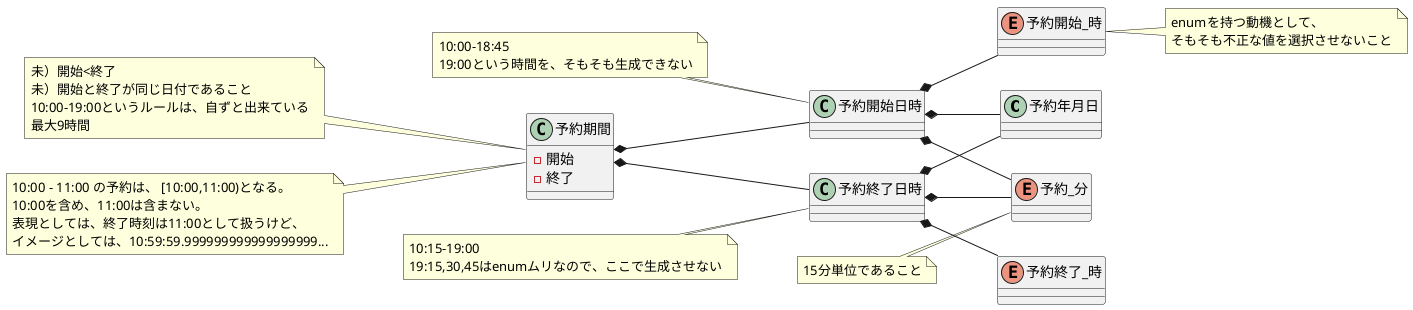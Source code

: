 @startuml

left to right direction


class 予約年月日
enum 予約開始_時
enum 予約終了_時
enum 予約_分

class 予約期間{
    - 開始
    - 終了
}

class 予約開始日時
class 予約終了日時

note left of 予約期間
未）開始<終了
未）開始と終了が同じ日付であること
10:00-19:00というルールは、自ずと出来ている
最大9時間
end note

note left of 予約_分
15分単位であること
end note


予約開始日時 *-- 予約年月日
予約開始日時 *-- 予約開始_時
予約開始日時 *-- 予約_分
予約終了日時 *-- 予約年月日
予約終了日時 *-- 予約終了_時
予約終了日時 *-- 予約_分

予約期間 *-- 予約開始日時
予約期間 *-- 予約終了日時

note left of 予約期間
10:00 - 11:00 の予約は、 [10:00,11:00)となる。
10:00を含め、11:00は含まない。
表現としては、終了時刻は11:00として扱うけど、
イメージとしては、10:59:59.999999999999999999...
end note

note left of 予約開始日時
10:00-18:45
19:00という時間を、そもそも生成できない
end note


note left of 予約終了日時
10:15-19:00
19:15,30,45はenumムリなので、ここで生成させない
end note

note right of 予約開始_時
enumを持つ動機として、
そもそも不正な値を選択させないこと
end note

@enduml